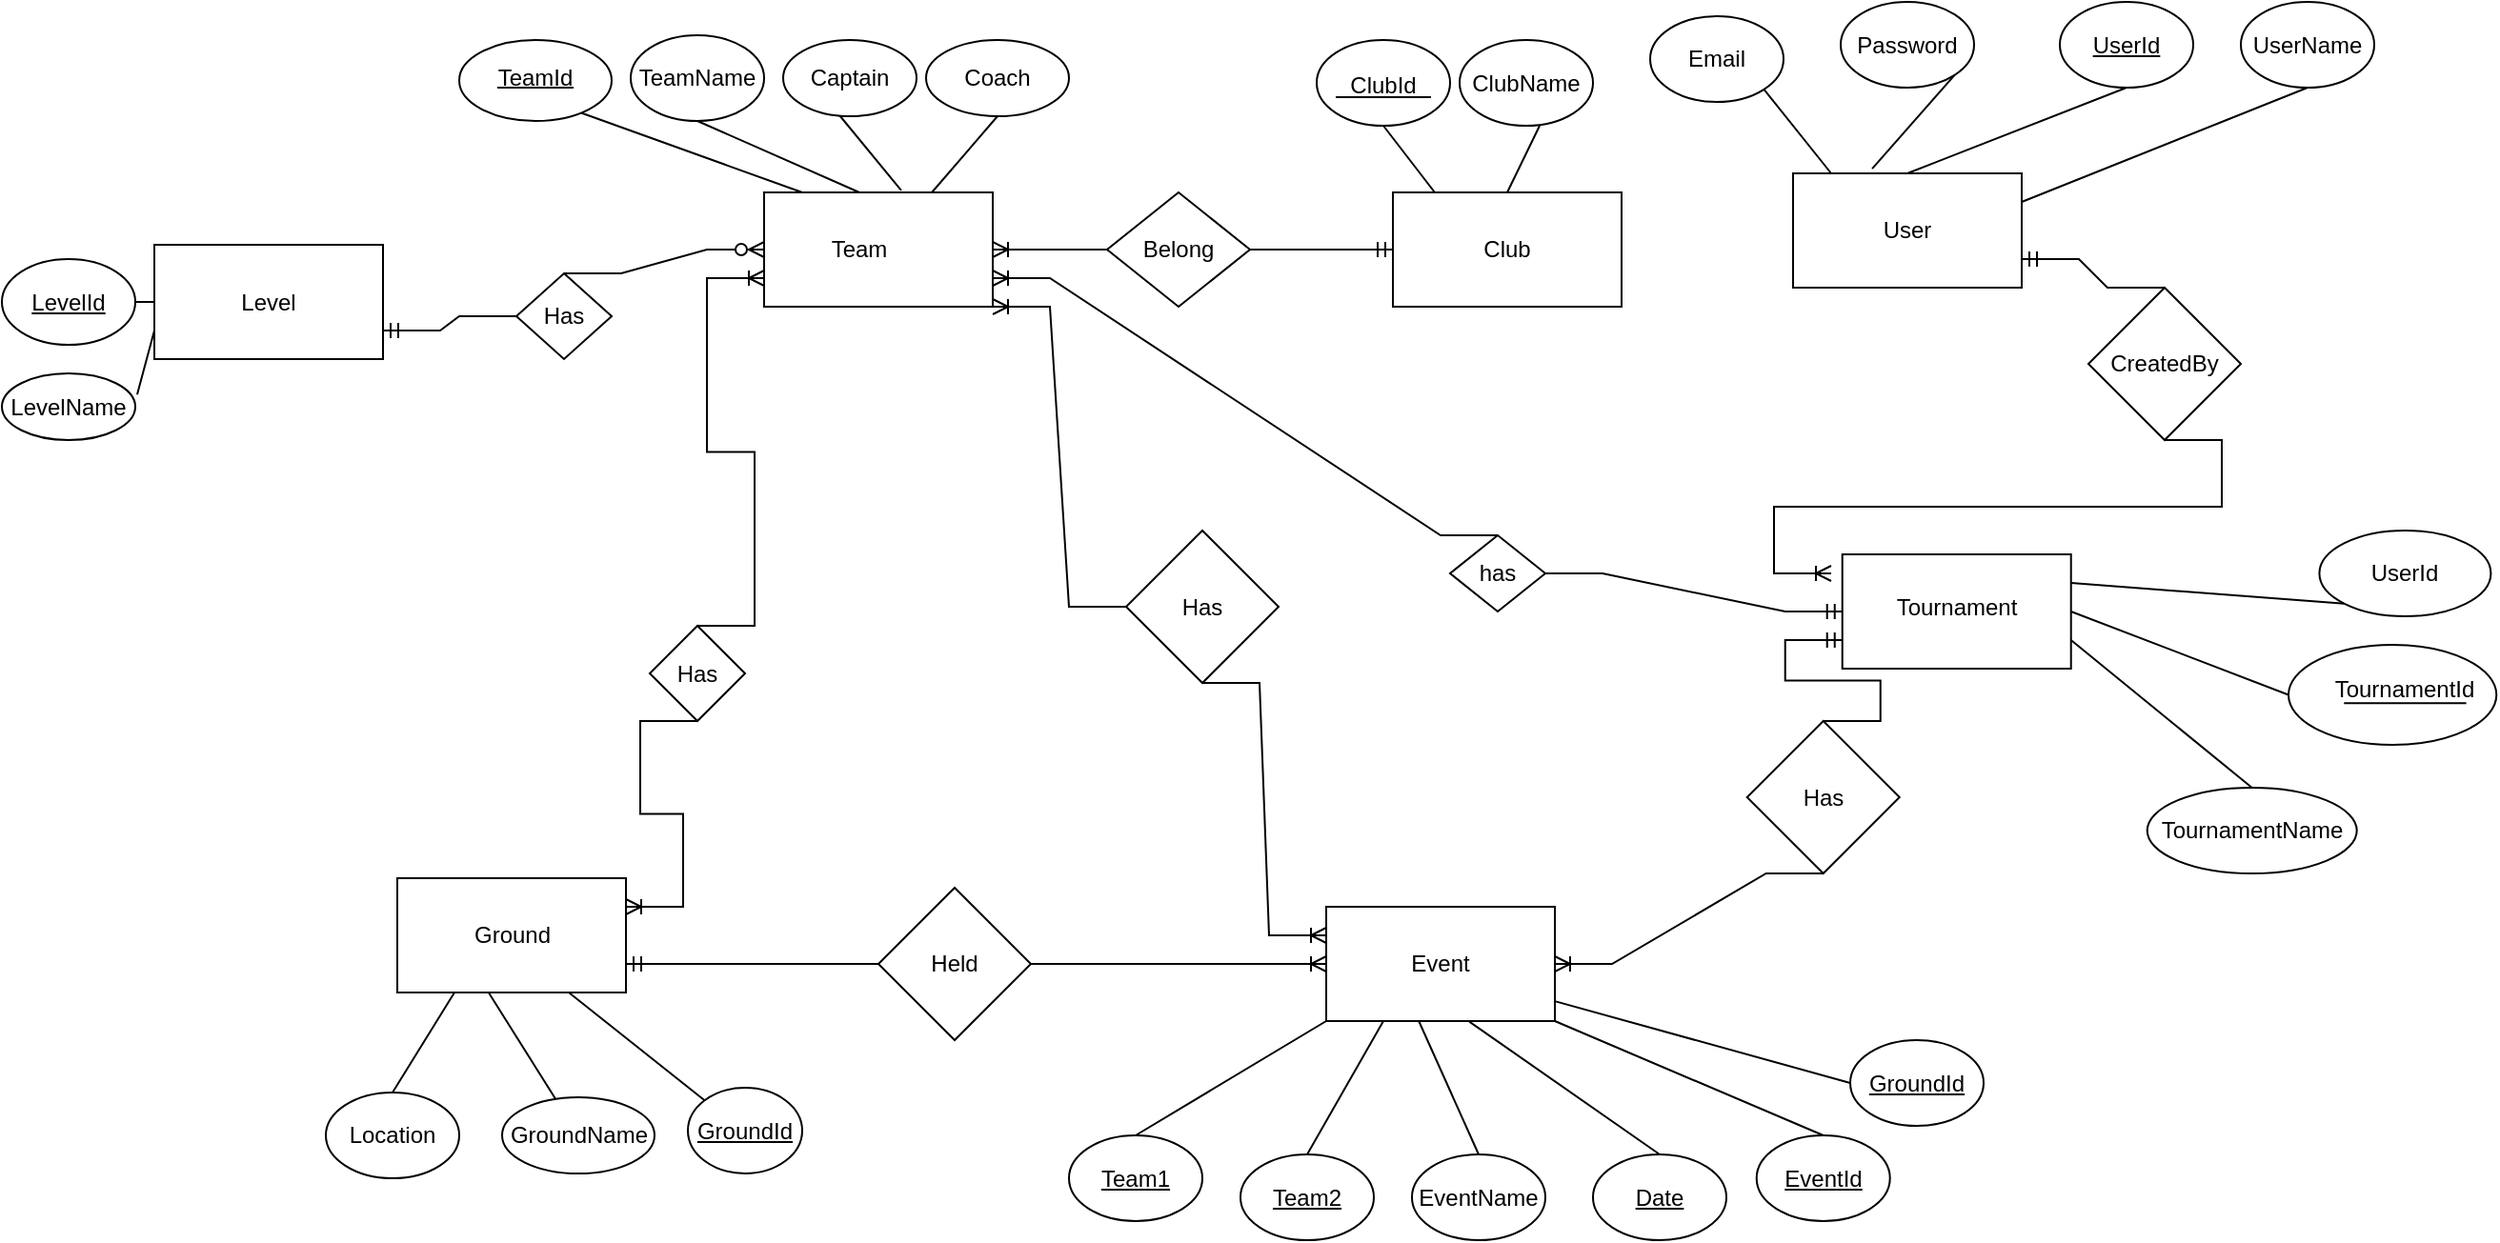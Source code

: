 <mxfile version="21.6.7" type="github">
  <diagram id="R2lEEEUBdFMjLlhIrx00" name="Page-1">
    <mxGraphModel dx="2033" dy="687" grid="1" gridSize="10" guides="1" tooltips="1" connect="1" arrows="1" fold="1" page="1" pageScale="1" pageWidth="850" pageHeight="1100" math="0" shadow="0" extFonts="Permanent Marker^https://fonts.googleapis.com/css?family=Permanent+Marker">
      <root>
        <mxCell id="0" />
        <mxCell id="1" parent="0" />
        <mxCell id="MMDe2EedvgYd7hbVslVY-13" value="Password" style="ellipse;whiteSpace=wrap;html=1;" parent="1" vertex="1">
          <mxGeometry x="745" width="70" height="45" as="geometry" />
        </mxCell>
        <mxCell id="MMDe2EedvgYd7hbVslVY-15" value="&lt;u&gt;UserId&lt;/u&gt;" style="ellipse;whiteSpace=wrap;html=1;" parent="1" vertex="1">
          <mxGeometry x="860" width="70" height="45" as="geometry" />
        </mxCell>
        <mxCell id="MMDe2EedvgYd7hbVslVY-16" value="UserName" style="ellipse;whiteSpace=wrap;html=1;" parent="1" vertex="1">
          <mxGeometry x="955" width="70" height="45" as="geometry" />
        </mxCell>
        <mxCell id="MMDe2EedvgYd7hbVslVY-20" value="TeamName" style="ellipse;whiteSpace=wrap;html=1;" parent="1" vertex="1">
          <mxGeometry x="110" y="17.5" width="70" height="45" as="geometry" />
        </mxCell>
        <mxCell id="MMDe2EedvgYd7hbVslVY-21" value="&lt;u&gt;Team2&lt;/u&gt;" style="ellipse;whiteSpace=wrap;html=1;" parent="1" vertex="1">
          <mxGeometry x="430" y="605" width="70" height="45" as="geometry" />
        </mxCell>
        <mxCell id="MMDe2EedvgYd7hbVslVY-22" value="Location" style="ellipse;whiteSpace=wrap;html=1;" parent="1" vertex="1">
          <mxGeometry x="-50" y="572.5" width="70" height="45" as="geometry" />
        </mxCell>
        <mxCell id="MMDe2EedvgYd7hbVslVY-23" value="GroundName" style="ellipse;whiteSpace=wrap;html=1;" parent="1" vertex="1">
          <mxGeometry x="42.5" y="575" width="80" height="40" as="geometry" />
        </mxCell>
        <mxCell id="MMDe2EedvgYd7hbVslVY-24" value="&lt;u&gt;GroundId&lt;/u&gt;" style="ellipse;whiteSpace=wrap;html=1;" parent="1" vertex="1">
          <mxGeometry x="140" y="570" width="60" height="45" as="geometry" />
        </mxCell>
        <mxCell id="g_sOR0M3uAeWTvC2kGnq-1" value="" style="rounded=0;whiteSpace=wrap;html=1;" parent="1" vertex="1">
          <mxGeometry x="720" y="90" width="120" height="60" as="geometry" />
        </mxCell>
        <mxCell id="g_sOR0M3uAeWTvC2kGnq-2" value="User" style="text;html=1;strokeColor=none;fillColor=none;align=center;verticalAlign=middle;whiteSpace=wrap;rounded=0;" parent="1" vertex="1">
          <mxGeometry x="750" y="105" width="60" height="30" as="geometry" />
        </mxCell>
        <mxCell id="g_sOR0M3uAeWTvC2kGnq-4" value="" style="endArrow=none;html=1;rounded=0;exitX=0.5;exitY=0;exitDx=0;exitDy=0;entryX=0.5;entryY=1;entryDx=0;entryDy=0;" parent="1" source="g_sOR0M3uAeWTvC2kGnq-1" target="MMDe2EedvgYd7hbVslVY-15" edge="1">
          <mxGeometry width="50" height="50" relative="1" as="geometry">
            <mxPoint x="920" y="70" as="sourcePoint" />
            <mxPoint x="940" y="30" as="targetPoint" />
          </mxGeometry>
        </mxCell>
        <mxCell id="g_sOR0M3uAeWTvC2kGnq-5" value="" style="endArrow=none;html=1;rounded=0;exitX=0.5;exitY=1;exitDx=0;exitDy=0;entryX=1;entryY=0.25;entryDx=0;entryDy=0;" parent="1" source="MMDe2EedvgYd7hbVslVY-16" target="g_sOR0M3uAeWTvC2kGnq-1" edge="1">
          <mxGeometry width="50" height="50" relative="1" as="geometry">
            <mxPoint x="1100" y="125" as="sourcePoint" />
            <mxPoint x="1150" y="105" as="targetPoint" />
          </mxGeometry>
        </mxCell>
        <mxCell id="g_sOR0M3uAeWTvC2kGnq-6" value="" style="endArrow=none;html=1;rounded=0;exitX=1;exitY=1;exitDx=0;exitDy=0;entryX=0.346;entryY=-0.04;entryDx=0;entryDy=0;entryPerimeter=0;" parent="1" source="MMDe2EedvgYd7hbVslVY-13" target="g_sOR0M3uAeWTvC2kGnq-1" edge="1">
          <mxGeometry width="50" height="50" relative="1" as="geometry">
            <mxPoint x="820" y="160" as="sourcePoint" />
            <mxPoint x="870" y="110" as="targetPoint" />
          </mxGeometry>
        </mxCell>
        <mxCell id="g_sOR0M3uAeWTvC2kGnq-9" value="" style="rounded=0;whiteSpace=wrap;html=1;" parent="1" vertex="1">
          <mxGeometry x="180" y="100" width="120" height="60" as="geometry" />
        </mxCell>
        <mxCell id="g_sOR0M3uAeWTvC2kGnq-10" value="Team" style="text;html=1;strokeColor=none;fillColor=none;align=center;verticalAlign=middle;whiteSpace=wrap;rounded=0;" parent="1" vertex="1">
          <mxGeometry x="200" y="115" width="60" height="30" as="geometry" />
        </mxCell>
        <mxCell id="g_sOR0M3uAeWTvC2kGnq-17" value="" style="endArrow=none;html=1;rounded=0;entryX=0.75;entryY=1;entryDx=0;entryDy=0;exitX=0.25;exitY=0;exitDx=0;exitDy=0;" parent="1" target="yo1YnuJVSI1BGj3CGY3F-4" edge="1">
          <mxGeometry width="50" height="50" relative="1" as="geometry">
            <mxPoint x="200" y="100.0" as="sourcePoint" />
            <mxPoint x="65" y="65" as="targetPoint" />
          </mxGeometry>
        </mxCell>
        <mxCell id="g_sOR0M3uAeWTvC2kGnq-18" value="" style="endArrow=none;html=1;rounded=0;entryX=0.5;entryY=1;entryDx=0;entryDy=0;exitX=0.5;exitY=0;exitDx=0;exitDy=0;" parent="1" target="MMDe2EedvgYd7hbVslVY-20" edge="1">
          <mxGeometry width="50" height="50" relative="1" as="geometry">
            <mxPoint x="230" y="100.0" as="sourcePoint" />
            <mxPoint x="275" y="65" as="targetPoint" />
          </mxGeometry>
        </mxCell>
        <mxCell id="g_sOR0M3uAeWTvC2kGnq-19" value="" style="rounded=0;whiteSpace=wrap;html=1;" parent="1" vertex="1">
          <mxGeometry x="-12.5" y="460" width="120" height="60" as="geometry" />
        </mxCell>
        <mxCell id="g_sOR0M3uAeWTvC2kGnq-20" value="Ground" style="text;html=1;strokeColor=none;fillColor=none;align=center;verticalAlign=middle;whiteSpace=wrap;rounded=0;" parent="1" vertex="1">
          <mxGeometry x="17.5" y="475" width="60" height="30" as="geometry" />
        </mxCell>
        <mxCell id="g_sOR0M3uAeWTvC2kGnq-21" value="Level" style="rounded=0;whiteSpace=wrap;html=1;" parent="1" vertex="1">
          <mxGeometry x="-140" y="127.5" width="120" height="60" as="geometry" />
        </mxCell>
        <mxCell id="g_sOR0M3uAeWTvC2kGnq-23" value="" style="rounded=0;whiteSpace=wrap;html=1;" parent="1" vertex="1">
          <mxGeometry x="475" y="475" width="120" height="60" as="geometry" />
        </mxCell>
        <mxCell id="g_sOR0M3uAeWTvC2kGnq-24" value="Event" style="text;html=1;strokeColor=none;fillColor=none;align=center;verticalAlign=middle;whiteSpace=wrap;rounded=0;" parent="1" vertex="1">
          <mxGeometry x="505" y="490" width="60" height="30" as="geometry" />
        </mxCell>
        <mxCell id="g_sOR0M3uAeWTvC2kGnq-37" value="" style="endArrow=none;html=1;rounded=0;exitX=0.75;exitY=1;exitDx=0;exitDy=0;entryX=0;entryY=0;entryDx=0;entryDy=0;" parent="1" source="g_sOR0M3uAeWTvC2kGnq-19" target="MMDe2EedvgYd7hbVslVY-24" edge="1">
          <mxGeometry width="50" height="50" relative="1" as="geometry">
            <mxPoint x="147.5" y="500" as="sourcePoint" />
            <mxPoint x="172.5" y="570" as="targetPoint" />
          </mxGeometry>
        </mxCell>
        <mxCell id="g_sOR0M3uAeWTvC2kGnq-40" value="" style="rounded=0;whiteSpace=wrap;html=1;" parent="1" vertex="1">
          <mxGeometry x="510" y="100" width="120" height="60" as="geometry" />
        </mxCell>
        <mxCell id="g_sOR0M3uAeWTvC2kGnq-41" value="Club" style="text;html=1;strokeColor=none;fillColor=none;align=center;verticalAlign=middle;whiteSpace=wrap;rounded=0;" parent="1" vertex="1">
          <mxGeometry x="540" y="115" width="60" height="30" as="geometry" />
        </mxCell>
        <mxCell id="g_sOR0M3uAeWTvC2kGnq-43" value="" style="ellipse;whiteSpace=wrap;html=1;" parent="1" vertex="1">
          <mxGeometry x="470" y="20" width="70" height="45" as="geometry" />
        </mxCell>
        <mxCell id="g_sOR0M3uAeWTvC2kGnq-44" value="ClubId" style="text;html=1;strokeColor=none;fillColor=none;align=center;verticalAlign=middle;whiteSpace=wrap;rounded=0;" parent="1" vertex="1">
          <mxGeometry x="475" y="30" width="60" height="27.5" as="geometry" />
        </mxCell>
        <mxCell id="g_sOR0M3uAeWTvC2kGnq-45" value="" style="endArrow=none;html=1;rounded=0;" parent="1" edge="1">
          <mxGeometry width="50" height="50" relative="1" as="geometry">
            <mxPoint x="480" y="50" as="sourcePoint" />
            <mxPoint x="530" y="50" as="targetPoint" />
          </mxGeometry>
        </mxCell>
        <mxCell id="g_sOR0M3uAeWTvC2kGnq-46" value="" style="ellipse;whiteSpace=wrap;html=1;" parent="1" vertex="1">
          <mxGeometry x="545" y="20" width="70" height="45" as="geometry" />
        </mxCell>
        <mxCell id="g_sOR0M3uAeWTvC2kGnq-47" value="ClubName" style="text;html=1;strokeColor=none;fillColor=none;align=center;verticalAlign=middle;whiteSpace=wrap;rounded=0;" parent="1" vertex="1">
          <mxGeometry x="550" y="27.5" width="60" height="30" as="geometry" />
        </mxCell>
        <mxCell id="g_sOR0M3uAeWTvC2kGnq-49" value="" style="endArrow=none;html=1;rounded=0;entryX=0.5;entryY=1;entryDx=0;entryDy=0;exitX=0.183;exitY=0;exitDx=0;exitDy=0;exitPerimeter=0;" parent="1" source="g_sOR0M3uAeWTvC2kGnq-40" target="g_sOR0M3uAeWTvC2kGnq-43" edge="1">
          <mxGeometry width="50" height="50" relative="1" as="geometry">
            <mxPoint x="195" y="210" as="sourcePoint" />
            <mxPoint x="245" y="160" as="targetPoint" />
          </mxGeometry>
        </mxCell>
        <mxCell id="g_sOR0M3uAeWTvC2kGnq-50" value="" style="endArrow=none;html=1;rounded=0;entryX=0.6;entryY=1;entryDx=0;entryDy=0;entryPerimeter=0;exitX=0.5;exitY=0;exitDx=0;exitDy=0;" parent="1" source="g_sOR0M3uAeWTvC2kGnq-40" target="g_sOR0M3uAeWTvC2kGnq-46" edge="1">
          <mxGeometry width="50" height="50" relative="1" as="geometry">
            <mxPoint x="195" y="210" as="sourcePoint" />
            <mxPoint x="245" y="160" as="targetPoint" />
          </mxGeometry>
        </mxCell>
        <mxCell id="g_sOR0M3uAeWTvC2kGnq-53" value="" style="ellipse;whiteSpace=wrap;html=1;" parent="1" vertex="1">
          <mxGeometry x="980" y="337.5" width="109.14" height="52.5" as="geometry" />
        </mxCell>
        <mxCell id="g_sOR0M3uAeWTvC2kGnq-54" value="" style="ellipse;whiteSpace=wrap;html=1;" parent="1" vertex="1">
          <mxGeometry x="905.86" y="412.5" width="110" height="45" as="geometry" />
        </mxCell>
        <mxCell id="g_sOR0M3uAeWTvC2kGnq-55" value="" style="rounded=0;whiteSpace=wrap;html=1;" parent="1" vertex="1">
          <mxGeometry x="745.86" y="290" width="120" height="60" as="geometry" />
        </mxCell>
        <mxCell id="g_sOR0M3uAeWTvC2kGnq-56" value="Tournament" style="text;html=1;strokeColor=none;fillColor=none;align=center;verticalAlign=middle;whiteSpace=wrap;rounded=0;" parent="1" vertex="1">
          <mxGeometry x="775.86" y="302.5" width="60" height="30" as="geometry" />
        </mxCell>
        <mxCell id="g_sOR0M3uAeWTvC2kGnq-57" value="TournamentId" style="text;html=1;strokeColor=none;fillColor=none;align=center;verticalAlign=middle;whiteSpace=wrap;rounded=0;" parent="1" vertex="1">
          <mxGeometry x="1009.14" y="347.5" width="64.14" height="27.5" as="geometry" />
        </mxCell>
        <mxCell id="g_sOR0M3uAeWTvC2kGnq-58" value="" style="endArrow=none;html=1;rounded=0;entryX=1;entryY=0.75;entryDx=0;entryDy=0;exitX=0;exitY=0.75;exitDx=0;exitDy=0;" parent="1" source="g_sOR0M3uAeWTvC2kGnq-57" target="g_sOR0M3uAeWTvC2kGnq-57" edge="1">
          <mxGeometry width="50" height="50" relative="1" as="geometry">
            <mxPoint x="990.86" y="309" as="sourcePoint" />
            <mxPoint x="1040.86" y="309" as="targetPoint" />
          </mxGeometry>
        </mxCell>
        <mxCell id="g_sOR0M3uAeWTvC2kGnq-59" value="TournamentName" style="text;html=1;strokeColor=none;fillColor=none;align=center;verticalAlign=middle;whiteSpace=wrap;rounded=0;" parent="1" vertex="1">
          <mxGeometry x="930.86" y="420" width="60" height="30" as="geometry" />
        </mxCell>
        <mxCell id="g_sOR0M3uAeWTvC2kGnq-60" value="" style="endArrow=none;html=1;rounded=0;exitX=1;exitY=0.5;exitDx=0;exitDy=0;entryX=0;entryY=0.5;entryDx=0;entryDy=0;" parent="1" source="g_sOR0M3uAeWTvC2kGnq-55" edge="1" target="g_sOR0M3uAeWTvC2kGnq-53">
          <mxGeometry width="50" height="50" relative="1" as="geometry">
            <mxPoint x="885.86" y="300" as="sourcePoint" />
            <mxPoint x="983.523" y="318.147" as="targetPoint" />
          </mxGeometry>
        </mxCell>
        <mxCell id="g_sOR0M3uAeWTvC2kGnq-61" value="" style="endArrow=none;html=1;rounded=0;exitX=1;exitY=0.75;exitDx=0;exitDy=0;entryX=0.5;entryY=0;entryDx=0;entryDy=0;" parent="1" source="g_sOR0M3uAeWTvC2kGnq-55" target="g_sOR0M3uAeWTvC2kGnq-54" edge="1">
          <mxGeometry width="50" height="50" relative="1" as="geometry">
            <mxPoint x="880.86" y="375" as="sourcePoint" />
            <mxPoint x="930.86" y="325" as="targetPoint" />
          </mxGeometry>
        </mxCell>
        <mxCell id="g_sOR0M3uAeWTvC2kGnq-65" value="Belong" style="shape=rhombus;perimeter=rhombusPerimeter;whiteSpace=wrap;html=1;align=center;" parent="1" vertex="1">
          <mxGeometry x="360" y="100" width="75" height="60" as="geometry" />
        </mxCell>
        <mxCell id="g_sOR0M3uAeWTvC2kGnq-69" value="" style="edgeStyle=entityRelationEdgeStyle;fontSize=12;html=1;endArrow=ERoneToMany;rounded=0;exitX=0;exitY=0.5;exitDx=0;exitDy=0;entryX=1;entryY=0.5;entryDx=0;entryDy=0;" parent="1" source="g_sOR0M3uAeWTvC2kGnq-65" target="g_sOR0M3uAeWTvC2kGnq-9" edge="1">
          <mxGeometry width="100" height="100" relative="1" as="geometry">
            <mxPoint x="400" y="140" as="sourcePoint" />
            <mxPoint x="460" y="140" as="targetPoint" />
          </mxGeometry>
        </mxCell>
        <mxCell id="MMDe2EedvgYd7hbVslVY-30" value="EventName" style="ellipse;whiteSpace=wrap;html=1;" parent="1" vertex="1">
          <mxGeometry x="520" y="605" width="70" height="45" as="geometry" />
        </mxCell>
        <mxCell id="MMDe2EedvgYd7hbVslVY-39" value="" style="edgeStyle=orthogonalEdgeStyle;rounded=0;orthogonalLoop=1;jettySize=auto;html=1;exitX=0;exitY=0.5;exitDx=0;exitDy=0;entryX=0.5;entryY=0;entryDx=0;entryDy=0;" parent="1" source="MMDe2EedvgYd7hbVslVY-32" edge="1">
          <mxGeometry relative="1" as="geometry">
            <mxPoint x="170" y="335" as="sourcePoint" />
          </mxGeometry>
        </mxCell>
        <mxCell id="MMDe2EedvgYd7hbVslVY-32" value="Has" style="rhombus;whiteSpace=wrap;html=1;rotation=0;" parent="1" vertex="1">
          <mxGeometry x="50" y="142.5" width="50" height="45" as="geometry" />
        </mxCell>
        <mxCell id="MMDe2EedvgYd7hbVslVY-53" value="" style="endArrow=none;html=1;rounded=0;entryX=0.35;entryY=0.97;entryDx=0;entryDy=0;entryPerimeter=0;exitX=0.683;exitY=-0.017;exitDx=0;exitDy=0;exitPerimeter=0;" parent="1" edge="1">
          <mxGeometry width="50" height="50" relative="1" as="geometry">
            <mxPoint x="251.96" y="98.98" as="sourcePoint" />
            <mxPoint x="218" y="57.625" as="targetPoint" />
            <Array as="points" />
          </mxGeometry>
        </mxCell>
        <mxCell id="MMDe2EedvgYd7hbVslVY-55" value="" style="endArrow=none;html=1;rounded=0;exitX=0.398;exitY=0.996;exitDx=0;exitDy=0;exitPerimeter=0;" parent="1" source="g_sOR0M3uAeWTvC2kGnq-19" target="MMDe2EedvgYd7hbVslVY-23" edge="1">
          <mxGeometry width="50" height="50" relative="1" as="geometry">
            <mxPoint x="6.5" y="368" as="sourcePoint" />
            <mxPoint x="64.5" y="351" as="targetPoint" />
            <Array as="points" />
          </mxGeometry>
        </mxCell>
        <mxCell id="MMDe2EedvgYd7hbVslVY-56" value="" style="endArrow=none;html=1;rounded=0;exitX=0.25;exitY=1;exitDx=0;exitDy=0;entryX=0.5;entryY=0;entryDx=0;entryDy=0;" parent="1" source="g_sOR0M3uAeWTvC2kGnq-19" target="MMDe2EedvgYd7hbVslVY-22" edge="1">
          <mxGeometry width="50" height="50" relative="1" as="geometry">
            <mxPoint x="16.5" y="378" as="sourcePoint" />
            <mxPoint x="74.5" y="361" as="targetPoint" />
            <Array as="points" />
          </mxGeometry>
        </mxCell>
        <mxCell id="MMDe2EedvgYd7hbVslVY-57" value="" style="endArrow=none;html=1;rounded=0;entryX=0.5;entryY=0;entryDx=0;entryDy=0;exitX=0.25;exitY=1;exitDx=0;exitDy=0;" parent="1" source="g_sOR0M3uAeWTvC2kGnq-23" target="MMDe2EedvgYd7hbVslVY-21" edge="1">
          <mxGeometry width="50" height="50" relative="1" as="geometry">
            <mxPoint x="740" y="427" as="sourcePoint" />
            <mxPoint x="788" y="410" as="targetPoint" />
            <Array as="points" />
          </mxGeometry>
        </mxCell>
        <mxCell id="MMDe2EedvgYd7hbVslVY-58" value="" style="endArrow=none;html=1;rounded=0;entryX=0.5;entryY=0;entryDx=0;entryDy=0;exitX=0.405;exitY=1;exitDx=0;exitDy=0;exitPerimeter=0;" parent="1" source="g_sOR0M3uAeWTvC2kGnq-23" target="MMDe2EedvgYd7hbVslVY-30" edge="1">
          <mxGeometry width="50" height="50" relative="1" as="geometry">
            <mxPoint x="740" y="430" as="sourcePoint" />
            <mxPoint x="790" y="457" as="targetPoint" />
            <Array as="points" />
          </mxGeometry>
        </mxCell>
        <mxCell id="MMDe2EedvgYd7hbVslVY-59" value="&lt;u&gt;LevelId&lt;/u&gt;" style="ellipse;whiteSpace=wrap;html=1;" parent="1" vertex="1">
          <mxGeometry x="-220" y="135" width="70" height="45" as="geometry" />
        </mxCell>
        <mxCell id="MMDe2EedvgYd7hbVslVY-60" value="" style="endArrow=none;html=1;rounded=0;exitX=0;exitY=0.5;exitDx=0;exitDy=0;entryX=1;entryY=0.5;entryDx=0;entryDy=0;" parent="1" source="g_sOR0M3uAeWTvC2kGnq-21" target="MMDe2EedvgYd7hbVslVY-59" edge="1">
          <mxGeometry width="50" height="50" relative="1" as="geometry">
            <mxPoint x="295" y="617.5" as="sourcePoint" />
            <mxPoint x="285" y="467.5" as="targetPoint" />
            <Array as="points" />
          </mxGeometry>
        </mxCell>
        <mxCell id="MMDe2EedvgYd7hbVslVY-61" value="LevelName" style="ellipse;whiteSpace=wrap;html=1;" parent="1" vertex="1">
          <mxGeometry x="-220" y="195" width="70" height="35" as="geometry" />
        </mxCell>
        <mxCell id="MMDe2EedvgYd7hbVslVY-62" value="" style="endArrow=none;html=1;rounded=0;entryX=1.014;entryY=0.319;entryDx=0;entryDy=0;exitX=0;exitY=0.75;exitDx=0;exitDy=0;entryPerimeter=0;" parent="1" source="g_sOR0M3uAeWTvC2kGnq-21" target="MMDe2EedvgYd7hbVslVY-61" edge="1">
          <mxGeometry width="50" height="50" relative="1" as="geometry">
            <mxPoint x="635" y="497.5" as="sourcePoint" />
            <mxPoint x="715" y="514.5" as="targetPoint" />
            <Array as="points" />
          </mxGeometry>
        </mxCell>
        <mxCell id="MMDe2EedvgYd7hbVslVY-67" value="" style="edgeStyle=orthogonalEdgeStyle;rounded=0;orthogonalLoop=1;jettySize=auto;html=1;" parent="1" source="MMDe2EedvgYd7hbVslVY-65" edge="1">
          <mxGeometry relative="1" as="geometry" />
        </mxCell>
        <mxCell id="MMDe2EedvgYd7hbVslVY-65" value="has" style="rhombus;whiteSpace=wrap;html=1;rotation=0;" parent="1" vertex="1">
          <mxGeometry x="540" y="280" width="50" height="40" as="geometry" />
        </mxCell>
        <mxCell id="MMDe2EedvgYd7hbVslVY-38" style="edgeStyle=orthogonalEdgeStyle;rounded=0;orthogonalLoop=1;jettySize=auto;html=1;exitX=0;exitY=1;exitDx=0;exitDy=0;entryX=0.5;entryY=0;entryDx=0;entryDy=0;" parent="1" target="MMDe2EedvgYd7hbVslVY-32" edge="1">
          <mxGeometry relative="1" as="geometry" />
        </mxCell>
        <mxCell id="MMDe2EedvgYd7hbVslVY-66" value="" style="edgeStyle=orthogonalEdgeStyle;rounded=0;orthogonalLoop=1;jettySize=auto;html=1;" parent="1" target="MMDe2EedvgYd7hbVslVY-65" edge="1">
          <mxGeometry relative="1" as="geometry" />
        </mxCell>
        <mxCell id="HT8lN6Gd-w-kcZW4kbt7-12" value="Has" style="rhombus;whiteSpace=wrap;html=1;rotation=0;" parent="1" vertex="1">
          <mxGeometry x="120" y="327.5" width="50" height="50" as="geometry" />
        </mxCell>
        <mxCell id="HT8lN6Gd-w-kcZW4kbt7-13" value="" style="edgeStyle=entityRelationEdgeStyle;fontSize=12;html=1;endArrow=ERmandOne;rounded=0;entryX=0;entryY=0.5;entryDx=0;entryDy=0;exitX=1;exitY=0.5;exitDx=0;exitDy=0;" parent="1" source="MMDe2EedvgYd7hbVslVY-65" target="g_sOR0M3uAeWTvC2kGnq-55" edge="1">
          <mxGeometry width="100" height="100" relative="1" as="geometry">
            <mxPoint x="630" y="287.5" as="sourcePoint" />
            <mxPoint x="390" y="147.5" as="targetPoint" />
          </mxGeometry>
        </mxCell>
        <mxCell id="HT8lN6Gd-w-kcZW4kbt7-14" value="" style="edgeStyle=entityRelationEdgeStyle;fontSize=12;html=1;endArrow=ERoneToMany;rounded=0;entryX=1;entryY=0.75;entryDx=0;entryDy=0;exitX=0.5;exitY=0;exitDx=0;exitDy=0;" parent="1" source="MMDe2EedvgYd7hbVslVY-65" target="g_sOR0M3uAeWTvC2kGnq-9" edge="1">
          <mxGeometry width="100" height="100" relative="1" as="geometry">
            <mxPoint x="615" y="310" as="sourcePoint" />
            <mxPoint x="375" y="170" as="targetPoint" />
          </mxGeometry>
        </mxCell>
        <mxCell id="HT8lN6Gd-w-kcZW4kbt7-26" value="" style="edgeStyle=entityRelationEdgeStyle;fontSize=12;html=1;endArrow=ERmandOne;rounded=0;entryX=0;entryY=0.5;entryDx=0;entryDy=0;exitX=1;exitY=0.5;exitDx=0;exitDy=0;" parent="1" source="g_sOR0M3uAeWTvC2kGnq-65" target="g_sOR0M3uAeWTvC2kGnq-40" edge="1">
          <mxGeometry width="100" height="100" relative="1" as="geometry">
            <mxPoint x="440" y="130" as="sourcePoint" />
            <mxPoint x="870" y="130" as="targetPoint" />
          </mxGeometry>
        </mxCell>
        <mxCell id="HT8lN6Gd-w-kcZW4kbt7-32" value="Captain" style="ellipse;whiteSpace=wrap;html=1;align=center;" parent="1" vertex="1">
          <mxGeometry x="190" y="20" width="70" height="40" as="geometry" />
        </mxCell>
        <mxCell id="HT8lN6Gd-w-kcZW4kbt7-33" value="Coach" style="ellipse;whiteSpace=wrap;html=1;align=center;" parent="1" vertex="1">
          <mxGeometry x="265" y="20" width="75" height="40" as="geometry" />
        </mxCell>
        <mxCell id="HT8lN6Gd-w-kcZW4kbt7-34" value="" style="endArrow=none;html=1;rounded=0;exitX=0.817;exitY=0;exitDx=0;exitDy=0;exitPerimeter=0;entryX=0.5;entryY=1;entryDx=0;entryDy=0;" parent="1" target="HT8lN6Gd-w-kcZW4kbt7-33" edge="1">
          <mxGeometry relative="1" as="geometry">
            <mxPoint x="268.04" y="100.0" as="sourcePoint" />
            <mxPoint x="400" y="70" as="targetPoint" />
          </mxGeometry>
        </mxCell>
        <mxCell id="pDRQpuuFtB-g-X7B2x5A-3" value="&lt;u&gt;Team1&lt;/u&gt;" style="ellipse;whiteSpace=wrap;html=1;" parent="1" vertex="1">
          <mxGeometry x="340" y="595" width="70" height="45" as="geometry" />
        </mxCell>
        <mxCell id="pDRQpuuFtB-g-X7B2x5A-4" value="" style="endArrow=none;html=1;rounded=0;entryX=0.5;entryY=0;entryDx=0;entryDy=0;exitX=0;exitY=1;exitDx=0;exitDy=0;" parent="1" source="g_sOR0M3uAeWTvC2kGnq-23" target="pDRQpuuFtB-g-X7B2x5A-3" edge="1">
          <mxGeometry width="50" height="50" relative="1" as="geometry">
            <mxPoint x="515" y="545" as="sourcePoint" />
            <mxPoint x="798" y="420" as="targetPoint" />
            <Array as="points" />
          </mxGeometry>
        </mxCell>
        <mxCell id="pDRQpuuFtB-g-X7B2x5A-5" value="&lt;u&gt;Date&lt;/u&gt;" style="ellipse;whiteSpace=wrap;html=1;" parent="1" vertex="1">
          <mxGeometry x="615" y="605" width="70" height="45" as="geometry" />
        </mxCell>
        <mxCell id="pDRQpuuFtB-g-X7B2x5A-6" value="" style="endArrow=none;html=1;rounded=0;entryX=0.5;entryY=0;entryDx=0;entryDy=0;exitX=0.626;exitY=1.005;exitDx=0;exitDy=0;exitPerimeter=0;" parent="1" source="g_sOR0M3uAeWTvC2kGnq-23" target="pDRQpuuFtB-g-X7B2x5A-5" edge="1">
          <mxGeometry width="50" height="50" relative="1" as="geometry">
            <mxPoint x="525" y="555" as="sourcePoint" />
            <mxPoint x="808" y="430" as="targetPoint" />
            <Array as="points" />
          </mxGeometry>
        </mxCell>
        <mxCell id="pDRQpuuFtB-g-X7B2x5A-7" value="&lt;u&gt;EventId&lt;/u&gt;" style="ellipse;whiteSpace=wrap;html=1;" parent="1" vertex="1">
          <mxGeometry x="700.86" y="595" width="70" height="45" as="geometry" />
        </mxCell>
        <mxCell id="pDRQpuuFtB-g-X7B2x5A-8" value="" style="endArrow=none;html=1;rounded=0;entryX=0.5;entryY=0;entryDx=0;entryDy=0;exitX=1;exitY=1;exitDx=0;exitDy=0;" parent="1" source="g_sOR0M3uAeWTvC2kGnq-23" target="pDRQpuuFtB-g-X7B2x5A-7" edge="1">
          <mxGeometry width="50" height="50" relative="1" as="geometry">
            <mxPoint x="850" y="565" as="sourcePoint" />
            <mxPoint x="1058" y="410" as="targetPoint" />
            <Array as="points" />
          </mxGeometry>
        </mxCell>
        <mxCell id="pDRQpuuFtB-g-X7B2x5A-9" value="&lt;u&gt;GroundId&lt;/u&gt;" style="ellipse;whiteSpace=wrap;html=1;" parent="1" vertex="1">
          <mxGeometry x="750" y="545" width="70" height="45" as="geometry" />
        </mxCell>
        <mxCell id="pDRQpuuFtB-g-X7B2x5A-10" value="" style="endArrow=none;html=1;rounded=0;entryX=0;entryY=0.5;entryDx=0;entryDy=0;exitX=0.996;exitY=0.824;exitDx=0;exitDy=0;exitPerimeter=0;" parent="1" source="g_sOR0M3uAeWTvC2kGnq-23" target="pDRQpuuFtB-g-X7B2x5A-9" edge="1">
          <mxGeometry width="50" height="50" relative="1" as="geometry">
            <mxPoint x="600" y="525" as="sourcePoint" />
            <mxPoint x="873" y="400" as="targetPoint" />
            <Array as="points" />
          </mxGeometry>
        </mxCell>
        <mxCell id="pDRQpuuFtB-g-X7B2x5A-12" value="Email" style="ellipse;whiteSpace=wrap;html=1;" parent="1" vertex="1">
          <mxGeometry x="645" y="7.5" width="70" height="45" as="geometry" />
        </mxCell>
        <mxCell id="pDRQpuuFtB-g-X7B2x5A-13" value="" style="endArrow=none;html=1;rounded=0;exitX=1;exitY=1;exitDx=0;exitDy=0;" parent="1" source="pDRQpuuFtB-g-X7B2x5A-12" edge="1">
          <mxGeometry width="50" height="50" relative="1" as="geometry">
            <mxPoint x="735" y="210" as="sourcePoint" />
            <mxPoint x="740" y="90" as="targetPoint" />
          </mxGeometry>
        </mxCell>
        <mxCell id="pDRQpuuFtB-g-X7B2x5A-29" value="" style="endArrow=none;html=1;rounded=0;exitX=1;exitY=0.25;exitDx=0;exitDy=0;entryX=0;entryY=1;entryDx=0;entryDy=0;" parent="1" target="pDRQpuuFtB-g-X7B2x5A-30" edge="1" source="g_sOR0M3uAeWTvC2kGnq-55">
          <mxGeometry width="50" height="50" relative="1" as="geometry">
            <mxPoint x="825.86" y="290" as="sourcePoint" />
            <mxPoint x="885.86" y="232.5" as="targetPoint" />
          </mxGeometry>
        </mxCell>
        <mxCell id="pDRQpuuFtB-g-X7B2x5A-30" value="UserId" style="ellipse;whiteSpace=wrap;html=1;" parent="1" vertex="1">
          <mxGeometry x="996.21" y="277.5" width="90" height="45" as="geometry" />
        </mxCell>
        <mxCell id="pDRQpuuFtB-g-X7B2x5A-36" value="Has" style="rhombus;whiteSpace=wrap;html=1;" parent="1" vertex="1">
          <mxGeometry x="370" y="277.5" width="80" height="80" as="geometry" />
        </mxCell>
        <mxCell id="pDRQpuuFtB-g-X7B2x5A-11" value="Held" style="rhombus;whiteSpace=wrap;html=1;" parent="1" vertex="1">
          <mxGeometry x="240" y="465" width="80" height="80" as="geometry" />
        </mxCell>
        <mxCell id="pDRQpuuFtB-g-X7B2x5A-27" value="CreatedBy" style="rhombus;whiteSpace=wrap;html=1;rotation=0;" parent="1" vertex="1">
          <mxGeometry x="875" y="150" width="80" height="80" as="geometry" />
        </mxCell>
        <mxCell id="yo1YnuJVSI1BGj3CGY3F-3" value="" style="ellipse;whiteSpace=wrap;html=1;" vertex="1" parent="1">
          <mxGeometry x="20" y="20" width="80" height="42.5" as="geometry" />
        </mxCell>
        <mxCell id="yo1YnuJVSI1BGj3CGY3F-4" value="TeamId" style="text;html=1;strokeColor=none;fillColor=none;align=center;verticalAlign=middle;whiteSpace=wrap;rounded=0;" vertex="1" parent="1">
          <mxGeometry x="30" y="25" width="60" height="30" as="geometry" />
        </mxCell>
        <mxCell id="yo1YnuJVSI1BGj3CGY3F-5" value="" style="endArrow=none;html=1;rounded=0;" edge="1" parent="1">
          <mxGeometry width="50" height="50" relative="1" as="geometry">
            <mxPoint x="40" y="45" as="sourcePoint" />
            <mxPoint x="80" y="45" as="targetPoint" />
          </mxGeometry>
        </mxCell>
        <mxCell id="yo1YnuJVSI1BGj3CGY3F-6" value="" style="edgeStyle=entityRelationEdgeStyle;fontSize=12;html=1;endArrow=ERzeroToMany;endFill=1;rounded=0;entryX=0;entryY=0.5;entryDx=0;entryDy=0;exitX=0.5;exitY=0;exitDx=0;exitDy=0;" edge="1" parent="1" source="MMDe2EedvgYd7hbVslVY-32" target="g_sOR0M3uAeWTvC2kGnq-9">
          <mxGeometry width="100" height="100" relative="1" as="geometry">
            <mxPoint x="130" y="192.5" as="sourcePoint" />
            <mxPoint x="225" y="287.5" as="targetPoint" />
          </mxGeometry>
        </mxCell>
        <mxCell id="yo1YnuJVSI1BGj3CGY3F-7" value="" style="edgeStyle=entityRelationEdgeStyle;fontSize=12;html=1;endArrow=ERmandOne;rounded=0;entryX=1;entryY=0.75;entryDx=0;entryDy=0;exitX=0;exitY=0.5;exitDx=0;exitDy=0;" edge="1" parent="1" source="MMDe2EedvgYd7hbVslVY-32" target="g_sOR0M3uAeWTvC2kGnq-21">
          <mxGeometry width="100" height="100" relative="1" as="geometry">
            <mxPoint x="60" y="150" as="sourcePoint" />
            <mxPoint x="440" y="210" as="targetPoint" />
            <Array as="points">
              <mxPoint x="370" y="240" />
            </Array>
          </mxGeometry>
        </mxCell>
        <mxCell id="yo1YnuJVSI1BGj3CGY3F-9" value="" style="edgeStyle=entityRelationEdgeStyle;fontSize=12;html=1;endArrow=ERoneToMany;rounded=0;exitX=0.5;exitY=1;exitDx=0;exitDy=0;" edge="1" parent="1" source="pDRQpuuFtB-g-X7B2x5A-27">
          <mxGeometry width="100" height="100" relative="1" as="geometry">
            <mxPoint x="580" y="280" as="sourcePoint" />
            <mxPoint x="740" y="300" as="targetPoint" />
          </mxGeometry>
        </mxCell>
        <mxCell id="yo1YnuJVSI1BGj3CGY3F-11" value="" style="edgeStyle=entityRelationEdgeStyle;fontSize=12;html=1;endArrow=ERmandOne;rounded=0;entryX=1;entryY=0.75;entryDx=0;entryDy=0;exitX=0.5;exitY=0;exitDx=0;exitDy=0;" edge="1" parent="1" source="pDRQpuuFtB-g-X7B2x5A-27" target="g_sOR0M3uAeWTvC2kGnq-1">
          <mxGeometry width="100" height="100" relative="1" as="geometry">
            <mxPoint x="560" y="290" as="sourcePoint" />
            <mxPoint x="660" y="190" as="targetPoint" />
          </mxGeometry>
        </mxCell>
        <mxCell id="yo1YnuJVSI1BGj3CGY3F-12" value="Has" style="rhombus;whiteSpace=wrap;html=1;" vertex="1" parent="1">
          <mxGeometry x="695.86" y="377.5" width="80" height="80" as="geometry" />
        </mxCell>
        <mxCell id="yo1YnuJVSI1BGj3CGY3F-13" value="" style="edgeStyle=entityRelationEdgeStyle;fontSize=12;html=1;endArrow=ERoneToMany;rounded=0;exitX=0.5;exitY=1;exitDx=0;exitDy=0;entryX=1;entryY=0.5;entryDx=0;entryDy=0;" edge="1" parent="1" source="yo1YnuJVSI1BGj3CGY3F-12" target="g_sOR0M3uAeWTvC2kGnq-23">
          <mxGeometry width="100" height="100" relative="1" as="geometry">
            <mxPoint x="515" y="475" as="sourcePoint" />
            <mxPoint x="640" y="370" as="targetPoint" />
          </mxGeometry>
        </mxCell>
        <mxCell id="yo1YnuJVSI1BGj3CGY3F-14" value="" style="edgeStyle=entityRelationEdgeStyle;fontSize=12;html=1;endArrow=ERmandOne;rounded=0;exitX=0.5;exitY=0;exitDx=0;exitDy=0;entryX=0;entryY=0.75;entryDx=0;entryDy=0;" edge="1" parent="1" source="yo1YnuJVSI1BGj3CGY3F-12" target="g_sOR0M3uAeWTvC2kGnq-55">
          <mxGeometry width="100" height="100" relative="1" as="geometry">
            <mxPoint x="650" y="437.5" as="sourcePoint" />
            <mxPoint x="740" y="338" as="targetPoint" />
          </mxGeometry>
        </mxCell>
        <mxCell id="yo1YnuJVSI1BGj3CGY3F-15" value="" style="edgeStyle=entityRelationEdgeStyle;fontSize=12;html=1;endArrow=ERoneToMany;rounded=0;exitX=0.5;exitY=1;exitDx=0;exitDy=0;entryX=0;entryY=0.25;entryDx=0;entryDy=0;" edge="1" parent="1" source="pDRQpuuFtB-g-X7B2x5A-36" target="g_sOR0M3uAeWTvC2kGnq-23">
          <mxGeometry width="100" height="100" relative="1" as="geometry">
            <mxPoint x="410" y="475" as="sourcePoint" />
            <mxPoint x="510" y="375" as="targetPoint" />
          </mxGeometry>
        </mxCell>
        <mxCell id="yo1YnuJVSI1BGj3CGY3F-16" value="" style="edgeStyle=entityRelationEdgeStyle;fontSize=12;html=1;endArrow=ERoneToMany;rounded=0;exitX=0;exitY=0.5;exitDx=0;exitDy=0;entryX=1;entryY=1;entryDx=0;entryDy=0;" edge="1" parent="1" source="pDRQpuuFtB-g-X7B2x5A-36" target="g_sOR0M3uAeWTvC2kGnq-9">
          <mxGeometry width="100" height="100" relative="1" as="geometry">
            <mxPoint x="405" y="302.5" as="sourcePoint" />
            <mxPoint x="295" y="170" as="targetPoint" />
          </mxGeometry>
        </mxCell>
        <mxCell id="yo1YnuJVSI1BGj3CGY3F-18" value="" style="edgeStyle=entityRelationEdgeStyle;fontSize=12;html=1;endArrow=ERoneToMany;rounded=0;exitX=0.5;exitY=0;exitDx=0;exitDy=0;entryX=0;entryY=0.75;entryDx=0;entryDy=0;" edge="1" parent="1" source="HT8lN6Gd-w-kcZW4kbt7-12" target="g_sOR0M3uAeWTvC2kGnq-9">
          <mxGeometry width="100" height="100" relative="1" as="geometry">
            <mxPoint x="340" y="430" as="sourcePoint" />
            <mxPoint x="440" y="330" as="targetPoint" />
          </mxGeometry>
        </mxCell>
        <mxCell id="yo1YnuJVSI1BGj3CGY3F-19" value="" style="edgeStyle=entityRelationEdgeStyle;fontSize=12;html=1;endArrow=ERoneToMany;rounded=0;exitX=0.5;exitY=1;exitDx=0;exitDy=0;entryX=1;entryY=0.25;entryDx=0;entryDy=0;" edge="1" parent="1" source="HT8lN6Gd-w-kcZW4kbt7-12" target="g_sOR0M3uAeWTvC2kGnq-19">
          <mxGeometry width="100" height="100" relative="1" as="geometry">
            <mxPoint x="55" y="326.25" as="sourcePoint" />
            <mxPoint x="-30" y="508.75" as="targetPoint" />
          </mxGeometry>
        </mxCell>
        <mxCell id="yo1YnuJVSI1BGj3CGY3F-20" value="" style="edgeStyle=entityRelationEdgeStyle;fontSize=12;html=1;endArrow=ERoneToMany;rounded=0;exitX=1;exitY=0.5;exitDx=0;exitDy=0;entryX=0;entryY=0.5;entryDx=0;entryDy=0;" edge="1" parent="1" source="pDRQpuuFtB-g-X7B2x5A-11" target="g_sOR0M3uAeWTvC2kGnq-23">
          <mxGeometry width="100" height="100" relative="1" as="geometry">
            <mxPoint x="340" y="430" as="sourcePoint" />
            <mxPoint x="440" y="330" as="targetPoint" />
          </mxGeometry>
        </mxCell>
        <mxCell id="yo1YnuJVSI1BGj3CGY3F-21" value="" style="edgeStyle=entityRelationEdgeStyle;fontSize=12;html=1;endArrow=ERmandOne;rounded=0;entryX=1;entryY=0.75;entryDx=0;entryDy=0;exitX=0;exitY=0.5;exitDx=0;exitDy=0;" edge="1" parent="1" source="pDRQpuuFtB-g-X7B2x5A-11" target="g_sOR0M3uAeWTvC2kGnq-19">
          <mxGeometry width="100" height="100" relative="1" as="geometry">
            <mxPoint x="240" y="420" as="sourcePoint" />
            <mxPoint x="440" y="330" as="targetPoint" />
          </mxGeometry>
        </mxCell>
      </root>
    </mxGraphModel>
  </diagram>
</mxfile>
